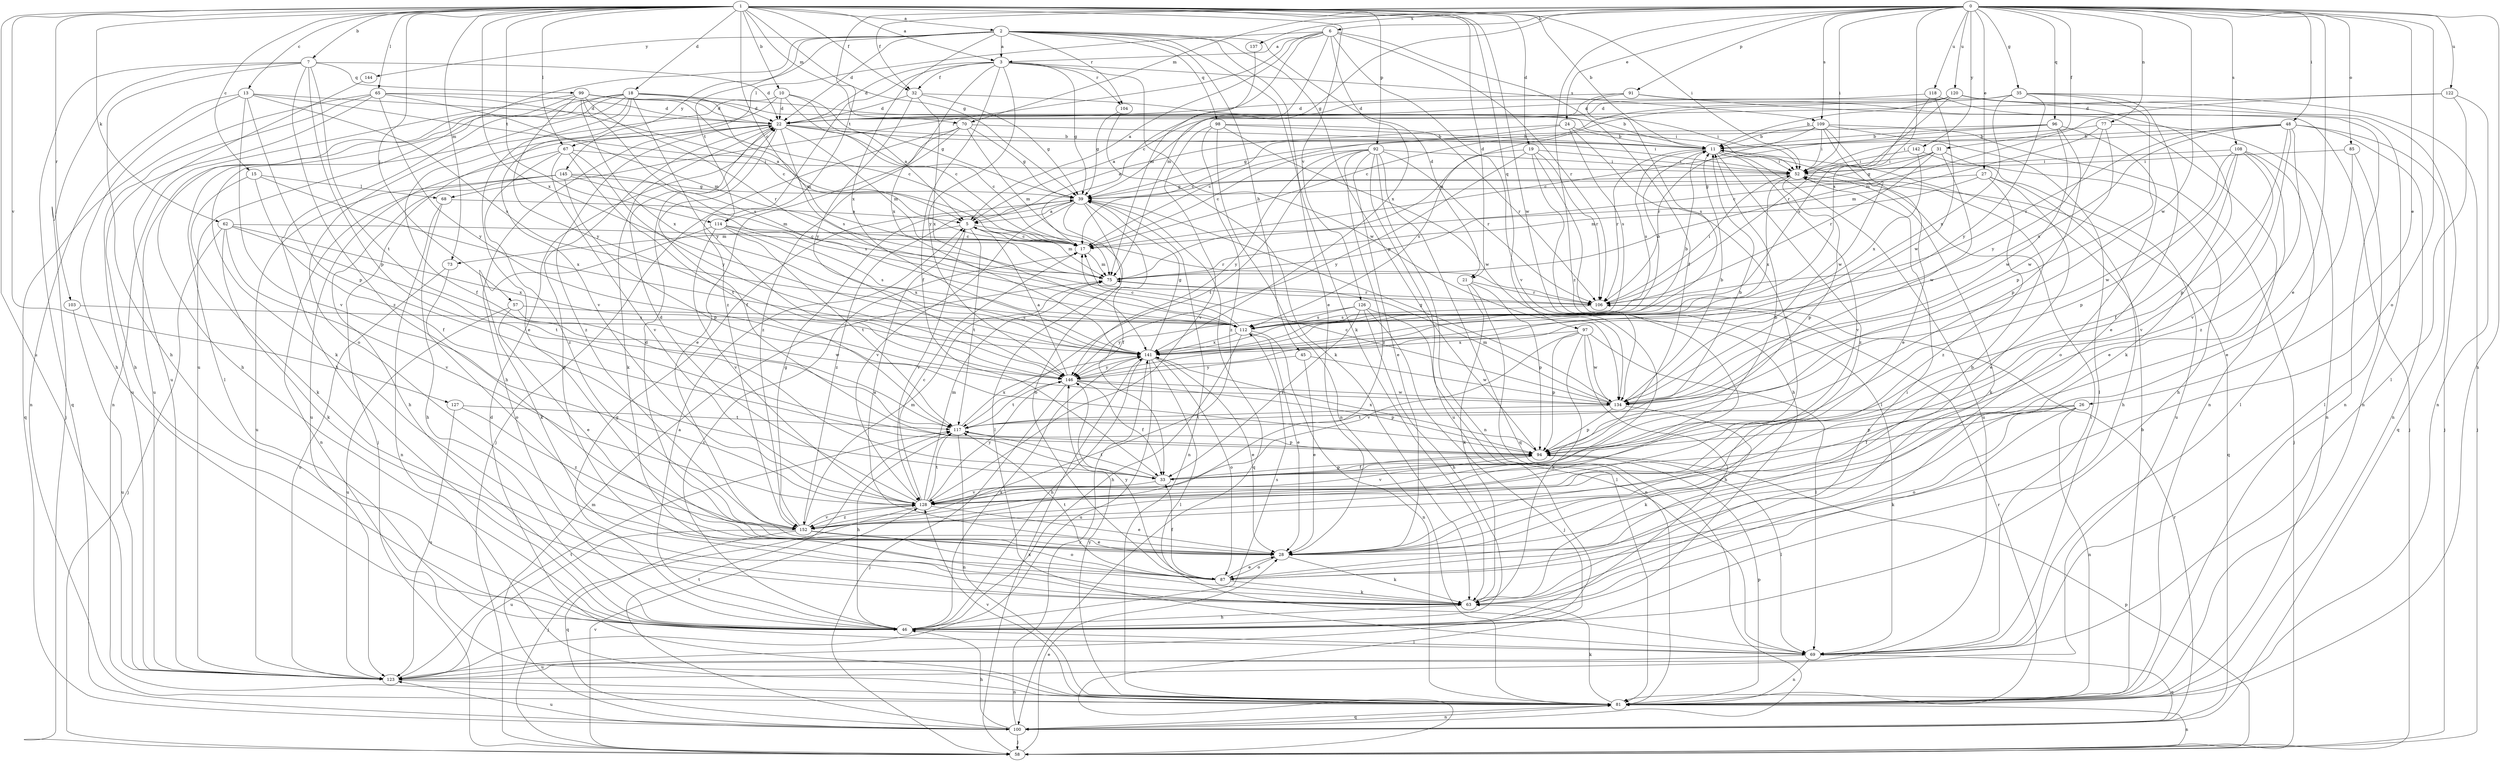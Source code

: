 strict digraph  {
0;
1;
2;
3;
5;
6;
7;
10;
11;
13;
15;
17;
18;
19;
21;
22;
24;
26;
27;
28;
31;
32;
33;
35;
39;
45;
46;
48;
52;
57;
58;
62;
63;
65;
67;
68;
69;
70;
73;
75;
77;
81;
85;
87;
91;
92;
94;
96;
97;
98;
99;
100;
103;
104;
106;
108;
109;
112;
114;
117;
118;
120;
122;
123;
126;
127;
128;
134;
137;
141;
142;
144;
145;
146;
152;
0 -> 6  [label=b];
0 -> 24  [label=e];
0 -> 26  [label=e];
0 -> 27  [label=e];
0 -> 28  [label=e];
0 -> 31  [label=f];
0 -> 32  [label=f];
0 -> 35  [label=g];
0 -> 39  [label=g];
0 -> 48  [label=i];
0 -> 52  [label=i];
0 -> 70  [label=m];
0 -> 77  [label=n];
0 -> 81  [label=n];
0 -> 85  [label=o];
0 -> 87  [label=o];
0 -> 91  [label=p];
0 -> 96  [label=q];
0 -> 108  [label=s];
0 -> 109  [label=s];
0 -> 114  [label=t];
0 -> 118  [label=u];
0 -> 120  [label=u];
0 -> 122  [label=u];
0 -> 134  [label=w];
0 -> 137  [label=x];
0 -> 141  [label=x];
0 -> 142  [label=y];
0 -> 152  [label=z];
1 -> 2  [label=a];
1 -> 3  [label=a];
1 -> 7  [label=b];
1 -> 10  [label=b];
1 -> 11  [label=b];
1 -> 13  [label=c];
1 -> 15  [label=c];
1 -> 17  [label=c];
1 -> 18  [label=d];
1 -> 19  [label=d];
1 -> 21  [label=d];
1 -> 32  [label=f];
1 -> 39  [label=g];
1 -> 52  [label=i];
1 -> 57  [label=j];
1 -> 62  [label=k];
1 -> 65  [label=l];
1 -> 67  [label=l];
1 -> 70  [label=m];
1 -> 73  [label=m];
1 -> 92  [label=p];
1 -> 97  [label=q];
1 -> 103  [label=r];
1 -> 114  [label=t];
1 -> 123  [label=u];
1 -> 126  [label=v];
1 -> 127  [label=v];
1 -> 134  [label=w];
1 -> 141  [label=x];
2 -> 3  [label=a];
2 -> 21  [label=d];
2 -> 22  [label=d];
2 -> 28  [label=e];
2 -> 45  [label=h];
2 -> 63  [label=k];
2 -> 94  [label=p];
2 -> 98  [label=q];
2 -> 104  [label=r];
2 -> 114  [label=t];
2 -> 123  [label=u];
2 -> 141  [label=x];
2 -> 144  [label=y];
2 -> 145  [label=y];
3 -> 22  [label=d];
3 -> 32  [label=f];
3 -> 33  [label=f];
3 -> 39  [label=g];
3 -> 104  [label=r];
3 -> 109  [label=s];
3 -> 134  [label=w];
3 -> 141  [label=x];
3 -> 146  [label=y];
3 -> 152  [label=z];
5 -> 17  [label=c];
5 -> 73  [label=m];
5 -> 75  [label=m];
5 -> 106  [label=r];
5 -> 117  [label=t];
5 -> 128  [label=v];
6 -> 3  [label=a];
6 -> 5  [label=a];
6 -> 17  [label=c];
6 -> 33  [label=f];
6 -> 67  [label=l];
6 -> 68  [label=l];
6 -> 75  [label=m];
6 -> 106  [label=r];
6 -> 128  [label=v];
6 -> 141  [label=x];
7 -> 22  [label=d];
7 -> 46  [label=h];
7 -> 58  [label=j];
7 -> 94  [label=p];
7 -> 99  [label=q];
7 -> 100  [label=q];
7 -> 117  [label=t];
7 -> 152  [label=z];
10 -> 5  [label=a];
10 -> 17  [label=c];
10 -> 22  [label=d];
10 -> 33  [label=f];
10 -> 39  [label=g];
10 -> 63  [label=k];
11 -> 52  [label=i];
11 -> 106  [label=r];
11 -> 112  [label=s];
11 -> 123  [label=u];
11 -> 128  [label=v];
11 -> 152  [label=z];
13 -> 17  [label=c];
13 -> 22  [label=d];
13 -> 46  [label=h];
13 -> 81  [label=n];
13 -> 94  [label=p];
13 -> 112  [label=s];
13 -> 128  [label=v];
15 -> 33  [label=f];
15 -> 63  [label=k];
15 -> 68  [label=l];
15 -> 141  [label=x];
17 -> 75  [label=m];
18 -> 11  [label=b];
18 -> 22  [label=d];
18 -> 28  [label=e];
18 -> 46  [label=h];
18 -> 69  [label=l];
18 -> 75  [label=m];
18 -> 87  [label=o];
18 -> 123  [label=u];
18 -> 128  [label=v];
18 -> 146  [label=y];
19 -> 46  [label=h];
19 -> 52  [label=i];
19 -> 69  [label=l];
19 -> 106  [label=r];
19 -> 112  [label=s];
19 -> 146  [label=y];
21 -> 63  [label=k];
21 -> 81  [label=n];
21 -> 94  [label=p];
21 -> 106  [label=r];
22 -> 11  [label=b];
22 -> 17  [label=c];
22 -> 33  [label=f];
22 -> 46  [label=h];
22 -> 52  [label=i];
22 -> 58  [label=j];
22 -> 63  [label=k];
22 -> 75  [label=m];
22 -> 112  [label=s];
22 -> 152  [label=z];
24 -> 5  [label=a];
24 -> 11  [label=b];
24 -> 17  [label=c];
24 -> 112  [label=s];
24 -> 128  [label=v];
26 -> 33  [label=f];
26 -> 63  [label=k];
26 -> 81  [label=n];
26 -> 87  [label=o];
26 -> 94  [label=p];
26 -> 117  [label=t];
27 -> 28  [label=e];
27 -> 39  [label=g];
27 -> 46  [label=h];
27 -> 75  [label=m];
27 -> 152  [label=z];
28 -> 5  [label=a];
28 -> 22  [label=d];
28 -> 63  [label=k];
28 -> 87  [label=o];
31 -> 17  [label=c];
31 -> 39  [label=g];
31 -> 46  [label=h];
31 -> 52  [label=i];
31 -> 106  [label=r];
31 -> 134  [label=w];
32 -> 22  [label=d];
32 -> 39  [label=g];
32 -> 52  [label=i];
32 -> 141  [label=x];
32 -> 146  [label=y];
33 -> 11  [label=b];
33 -> 94  [label=p];
33 -> 117  [label=t];
33 -> 128  [label=v];
35 -> 17  [label=c];
35 -> 22  [label=d];
35 -> 28  [label=e];
35 -> 58  [label=j];
35 -> 94  [label=p];
35 -> 141  [label=x];
35 -> 146  [label=y];
39 -> 5  [label=a];
39 -> 33  [label=f];
39 -> 69  [label=l];
39 -> 81  [label=n];
39 -> 87  [label=o];
39 -> 100  [label=q];
39 -> 128  [label=v];
39 -> 152  [label=z];
45 -> 28  [label=e];
45 -> 134  [label=w];
45 -> 146  [label=y];
46 -> 5  [label=a];
46 -> 17  [label=c];
46 -> 39  [label=g];
46 -> 69  [label=l];
46 -> 112  [label=s];
46 -> 141  [label=x];
48 -> 11  [label=b];
48 -> 52  [label=i];
48 -> 81  [label=n];
48 -> 94  [label=p];
48 -> 100  [label=q];
48 -> 106  [label=r];
48 -> 128  [label=v];
48 -> 141  [label=x];
48 -> 152  [label=z];
52 -> 39  [label=g];
52 -> 63  [label=k];
52 -> 94  [label=p];
52 -> 100  [label=q];
52 -> 141  [label=x];
57 -> 28  [label=e];
57 -> 112  [label=s];
57 -> 123  [label=u];
57 -> 134  [label=w];
58 -> 28  [label=e];
58 -> 81  [label=n];
58 -> 94  [label=p];
58 -> 128  [label=v];
58 -> 141  [label=x];
62 -> 17  [label=c];
62 -> 58  [label=j];
62 -> 63  [label=k];
62 -> 117  [label=t];
62 -> 128  [label=v];
62 -> 141  [label=x];
63 -> 22  [label=d];
63 -> 46  [label=h];
63 -> 52  [label=i];
65 -> 5  [label=a];
65 -> 22  [label=d];
65 -> 46  [label=h];
65 -> 75  [label=m];
65 -> 100  [label=q];
65 -> 123  [label=u];
65 -> 146  [label=y];
67 -> 52  [label=i];
67 -> 117  [label=t];
67 -> 123  [label=u];
67 -> 128  [label=v];
67 -> 146  [label=y];
67 -> 152  [label=z];
68 -> 5  [label=a];
68 -> 46  [label=h];
68 -> 81  [label=n];
69 -> 52  [label=i];
69 -> 81  [label=n];
69 -> 100  [label=q];
69 -> 123  [label=u];
70 -> 11  [label=b];
70 -> 28  [label=e];
70 -> 39  [label=g];
70 -> 58  [label=j];
70 -> 75  [label=m];
70 -> 152  [label=z];
73 -> 87  [label=o];
73 -> 123  [label=u];
75 -> 106  [label=r];
77 -> 11  [label=b];
77 -> 75  [label=m];
77 -> 81  [label=n];
77 -> 134  [label=w];
77 -> 146  [label=y];
81 -> 11  [label=b];
81 -> 22  [label=d];
81 -> 63  [label=k];
81 -> 94  [label=p];
81 -> 100  [label=q];
81 -> 106  [label=r];
81 -> 128  [label=v];
81 -> 146  [label=y];
85 -> 28  [label=e];
85 -> 52  [label=i];
85 -> 69  [label=l];
87 -> 11  [label=b];
87 -> 28  [label=e];
87 -> 33  [label=f];
87 -> 63  [label=k];
87 -> 117  [label=t];
87 -> 146  [label=y];
91 -> 5  [label=a];
91 -> 22  [label=d];
91 -> 58  [label=j];
91 -> 81  [label=n];
91 -> 112  [label=s];
92 -> 17  [label=c];
92 -> 28  [label=e];
92 -> 52  [label=i];
92 -> 81  [label=n];
92 -> 100  [label=q];
92 -> 106  [label=r];
92 -> 117  [label=t];
92 -> 123  [label=u];
92 -> 146  [label=y];
92 -> 152  [label=z];
94 -> 33  [label=f];
94 -> 69  [label=l];
94 -> 128  [label=v];
94 -> 141  [label=x];
96 -> 11  [label=b];
96 -> 17  [label=c];
96 -> 39  [label=g];
96 -> 87  [label=o];
96 -> 94  [label=p];
96 -> 134  [label=w];
97 -> 46  [label=h];
97 -> 63  [label=k];
97 -> 69  [label=l];
97 -> 94  [label=p];
97 -> 128  [label=v];
97 -> 134  [label=w];
97 -> 141  [label=x];
98 -> 11  [label=b];
98 -> 81  [label=n];
98 -> 106  [label=r];
98 -> 128  [label=v];
98 -> 134  [label=w];
98 -> 152  [label=z];
99 -> 17  [label=c];
99 -> 22  [label=d];
99 -> 46  [label=h];
99 -> 52  [label=i];
99 -> 81  [label=n];
99 -> 106  [label=r];
99 -> 112  [label=s];
99 -> 141  [label=x];
99 -> 146  [label=y];
100 -> 46  [label=h];
100 -> 58  [label=j];
100 -> 75  [label=m];
100 -> 81  [label=n];
100 -> 106  [label=r];
100 -> 117  [label=t];
100 -> 123  [label=u];
100 -> 141  [label=x];
103 -> 112  [label=s];
103 -> 123  [label=u];
104 -> 39  [label=g];
104 -> 63  [label=k];
106 -> 52  [label=i];
106 -> 112  [label=s];
108 -> 28  [label=e];
108 -> 33  [label=f];
108 -> 52  [label=i];
108 -> 69  [label=l];
108 -> 94  [label=p];
108 -> 128  [label=v];
108 -> 134  [label=w];
109 -> 11  [label=b];
109 -> 17  [label=c];
109 -> 28  [label=e];
109 -> 52  [label=i];
109 -> 58  [label=j];
109 -> 69  [label=l];
109 -> 106  [label=r];
109 -> 134  [label=w];
112 -> 11  [label=b];
112 -> 17  [label=c];
112 -> 28  [label=e];
112 -> 46  [label=h];
112 -> 81  [label=n];
112 -> 141  [label=x];
114 -> 17  [label=c];
114 -> 63  [label=k];
114 -> 112  [label=s];
114 -> 117  [label=t];
114 -> 128  [label=v];
114 -> 141  [label=x];
117 -> 11  [label=b];
117 -> 46  [label=h];
117 -> 81  [label=n];
117 -> 94  [label=p];
117 -> 141  [label=x];
118 -> 22  [label=d];
118 -> 81  [label=n];
118 -> 112  [label=s];
118 -> 134  [label=w];
120 -> 11  [label=b];
120 -> 22  [label=d];
120 -> 58  [label=j];
120 -> 63  [label=k];
120 -> 75  [label=m];
120 -> 81  [label=n];
120 -> 106  [label=r];
122 -> 22  [label=d];
122 -> 69  [label=l];
122 -> 75  [label=m];
122 -> 81  [label=n];
123 -> 81  [label=n];
123 -> 117  [label=t];
126 -> 33  [label=f];
126 -> 46  [label=h];
126 -> 58  [label=j];
126 -> 69  [label=l];
126 -> 112  [label=s];
126 -> 146  [label=y];
127 -> 117  [label=t];
127 -> 123  [label=u];
127 -> 152  [label=z];
128 -> 17  [label=c];
128 -> 22  [label=d];
128 -> 28  [label=e];
128 -> 58  [label=j];
128 -> 75  [label=m];
128 -> 117  [label=t];
128 -> 146  [label=y];
128 -> 152  [label=z];
134 -> 11  [label=b];
134 -> 17  [label=c];
134 -> 39  [label=g];
134 -> 63  [label=k];
134 -> 75  [label=m];
134 -> 94  [label=p];
134 -> 117  [label=t];
137 -> 75  [label=m];
141 -> 11  [label=b];
141 -> 28  [label=e];
141 -> 39  [label=g];
141 -> 46  [label=h];
141 -> 69  [label=l];
141 -> 87  [label=o];
141 -> 123  [label=u];
141 -> 146  [label=y];
142 -> 52  [label=i];
142 -> 123  [label=u];
142 -> 141  [label=x];
144 -> 123  [label=u];
145 -> 39  [label=g];
145 -> 46  [label=h];
145 -> 75  [label=m];
145 -> 81  [label=n];
145 -> 94  [label=p];
145 -> 112  [label=s];
145 -> 123  [label=u];
146 -> 5  [label=a];
146 -> 33  [label=f];
146 -> 58  [label=j];
146 -> 94  [label=p];
146 -> 117  [label=t];
146 -> 134  [label=w];
152 -> 28  [label=e];
152 -> 39  [label=g];
152 -> 75  [label=m];
152 -> 87  [label=o];
152 -> 100  [label=q];
152 -> 123  [label=u];
152 -> 128  [label=v];
}
